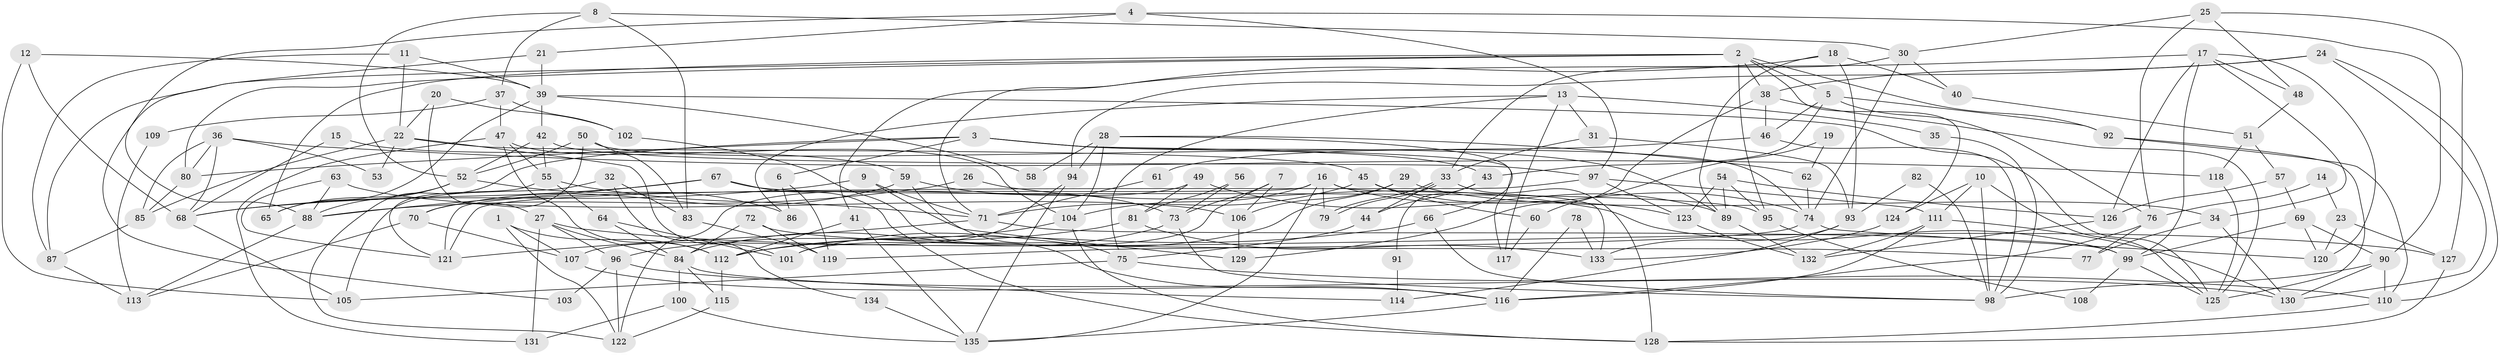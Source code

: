 // coarse degree distribution, {2: 0.1728395061728395, 6: 0.08641975308641975, 4: 0.32098765432098764, 5: 0.1728395061728395, 3: 0.12345679012345678, 8: 0.012345679012345678, 11: 0.012345679012345678, 14: 0.012345679012345678, 7: 0.06172839506172839, 13: 0.024691358024691357}
// Generated by graph-tools (version 1.1) at 2025/53/03/04/25 21:53:47]
// undirected, 135 vertices, 270 edges
graph export_dot {
graph [start="1"]
  node [color=gray90,style=filled];
  1;
  2;
  3;
  4;
  5;
  6;
  7;
  8;
  9;
  10;
  11;
  12;
  13;
  14;
  15;
  16;
  17;
  18;
  19;
  20;
  21;
  22;
  23;
  24;
  25;
  26;
  27;
  28;
  29;
  30;
  31;
  32;
  33;
  34;
  35;
  36;
  37;
  38;
  39;
  40;
  41;
  42;
  43;
  44;
  45;
  46;
  47;
  48;
  49;
  50;
  51;
  52;
  53;
  54;
  55;
  56;
  57;
  58;
  59;
  60;
  61;
  62;
  63;
  64;
  65;
  66;
  67;
  68;
  69;
  70;
  71;
  72;
  73;
  74;
  75;
  76;
  77;
  78;
  79;
  80;
  81;
  82;
  83;
  84;
  85;
  86;
  87;
  88;
  89;
  90;
  91;
  92;
  93;
  94;
  95;
  96;
  97;
  98;
  99;
  100;
  101;
  102;
  103;
  104;
  105;
  106;
  107;
  108;
  109;
  110;
  111;
  112;
  113;
  114;
  115;
  116;
  117;
  118;
  119;
  120;
  121;
  122;
  123;
  124;
  125;
  126;
  127;
  128;
  129;
  130;
  131;
  132;
  133;
  134;
  135;
  1 -- 112;
  1 -- 107;
  1 -- 122;
  2 -- 5;
  2 -- 80;
  2 -- 38;
  2 -- 65;
  2 -- 87;
  2 -- 92;
  2 -- 95;
  2 -- 124;
  3 -- 122;
  3 -- 89;
  3 -- 6;
  3 -- 43;
  3 -- 80;
  3 -- 117;
  4 -- 90;
  4 -- 97;
  4 -- 21;
  4 -- 88;
  5 -- 46;
  5 -- 92;
  5 -- 43;
  5 -- 76;
  6 -- 119;
  6 -- 86;
  7 -- 73;
  7 -- 101;
  7 -- 106;
  8 -- 30;
  8 -- 52;
  8 -- 37;
  8 -- 83;
  9 -- 129;
  9 -- 68;
  9 -- 71;
  10 -- 111;
  10 -- 125;
  10 -- 98;
  10 -- 124;
  11 -- 39;
  11 -- 87;
  11 -- 22;
  12 -- 68;
  12 -- 39;
  12 -- 105;
  13 -- 75;
  13 -- 86;
  13 -- 31;
  13 -- 35;
  13 -- 117;
  14 -- 23;
  14 -- 76;
  15 -- 68;
  15 -- 59;
  16 -- 135;
  16 -- 104;
  16 -- 79;
  16 -- 89;
  16 -- 121;
  16 -- 133;
  17 -- 99;
  17 -- 120;
  17 -- 34;
  17 -- 41;
  17 -- 48;
  17 -- 126;
  18 -- 71;
  18 -- 93;
  18 -- 40;
  18 -- 89;
  19 -- 60;
  19 -- 62;
  20 -- 22;
  20 -- 102;
  20 -- 27;
  21 -- 39;
  21 -- 103;
  22 -- 101;
  22 -- 45;
  22 -- 53;
  22 -- 85;
  23 -- 120;
  23 -- 127;
  24 -- 110;
  24 -- 38;
  24 -- 94;
  24 -- 130;
  25 -- 48;
  25 -- 76;
  25 -- 30;
  25 -- 127;
  26 -- 99;
  26 -- 88;
  27 -- 127;
  27 -- 84;
  27 -- 96;
  27 -- 131;
  28 -- 66;
  28 -- 104;
  28 -- 58;
  28 -- 62;
  28 -- 94;
  29 -- 106;
  29 -- 34;
  29 -- 101;
  30 -- 33;
  30 -- 40;
  30 -- 74;
  31 -- 33;
  31 -- 93;
  32 -- 83;
  32 -- 105;
  32 -- 134;
  33 -- 128;
  33 -- 79;
  33 -- 79;
  33 -- 44;
  34 -- 130;
  34 -- 77;
  35 -- 98;
  36 -- 68;
  36 -- 85;
  36 -- 53;
  36 -- 80;
  36 -- 118;
  37 -- 47;
  37 -- 102;
  37 -- 109;
  38 -- 125;
  38 -- 46;
  38 -- 129;
  39 -- 65;
  39 -- 42;
  39 -- 58;
  39 -- 125;
  40 -- 51;
  41 -- 135;
  41 -- 112;
  42 -- 55;
  42 -- 52;
  42 -- 97;
  43 -- 44;
  43 -- 91;
  44 -- 75;
  45 -- 71;
  45 -- 60;
  45 -- 74;
  46 -- 98;
  46 -- 61;
  47 -- 55;
  47 -- 112;
  47 -- 104;
  47 -- 131;
  48 -- 51;
  49 -- 81;
  49 -- 122;
  49 -- 123;
  50 -- 74;
  50 -- 70;
  50 -- 52;
  50 -- 83;
  51 -- 57;
  51 -- 118;
  52 -- 88;
  52 -- 65;
  52 -- 86;
  54 -- 123;
  54 -- 89;
  54 -- 95;
  54 -- 126;
  55 -- 71;
  55 -- 121;
  55 -- 64;
  56 -- 73;
  56 -- 81;
  57 -- 69;
  57 -- 126;
  59 -- 73;
  59 -- 70;
  59 -- 75;
  60 -- 117;
  61 -- 71;
  62 -- 74;
  63 -- 88;
  63 -- 121;
  63 -- 106;
  64 -- 84;
  64 -- 101;
  66 -- 112;
  66 -- 98;
  67 -- 128;
  67 -- 95;
  67 -- 68;
  67 -- 88;
  68 -- 105;
  69 -- 99;
  69 -- 90;
  69 -- 120;
  70 -- 113;
  70 -- 107;
  71 -- 121;
  71 -- 99;
  72 -- 119;
  72 -- 77;
  72 -- 84;
  73 -- 98;
  73 -- 84;
  74 -- 119;
  74 -- 120;
  75 -- 105;
  75 -- 110;
  76 -- 116;
  76 -- 77;
  78 -- 133;
  78 -- 116;
  80 -- 85;
  81 -- 133;
  81 -- 96;
  82 -- 98;
  82 -- 93;
  83 -- 119;
  84 -- 100;
  84 -- 114;
  84 -- 115;
  85 -- 87;
  87 -- 113;
  88 -- 113;
  89 -- 132;
  90 -- 110;
  90 -- 130;
  90 -- 98;
  91 -- 114;
  92 -- 125;
  92 -- 110;
  93 -- 133;
  93 -- 114;
  94 -- 107;
  94 -- 135;
  95 -- 108;
  96 -- 130;
  96 -- 103;
  96 -- 122;
  97 -- 123;
  97 -- 111;
  97 -- 121;
  99 -- 125;
  99 -- 108;
  100 -- 131;
  100 -- 135;
  102 -- 116;
  104 -- 112;
  104 -- 128;
  106 -- 129;
  107 -- 116;
  109 -- 113;
  110 -- 128;
  111 -- 132;
  111 -- 116;
  111 -- 130;
  112 -- 115;
  115 -- 122;
  116 -- 135;
  118 -- 125;
  123 -- 132;
  124 -- 133;
  126 -- 132;
  127 -- 128;
  134 -- 135;
}
